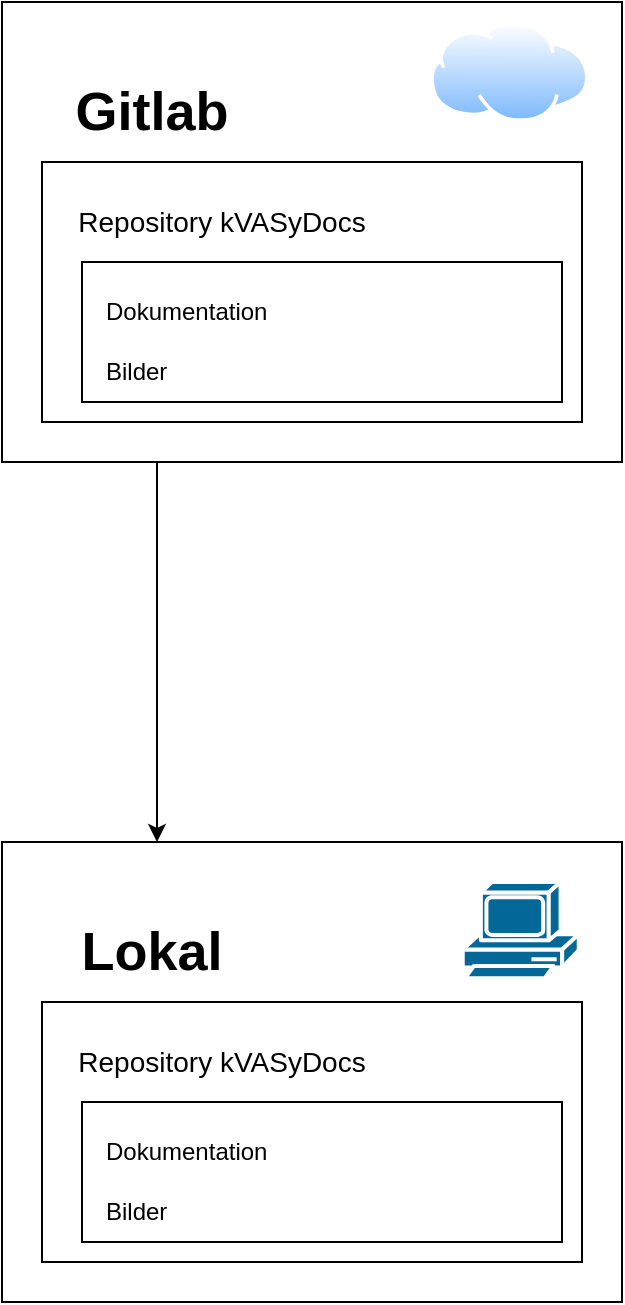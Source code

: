 <mxfile version="24.3.1" type="github">
  <diagram name="Seite-1" id="vcqKMgv1KcrrD5jzxx-M">
    <mxGraphModel dx="1434" dy="782" grid="1" gridSize="10" guides="1" tooltips="1" connect="1" arrows="1" fold="1" page="1" pageScale="1" pageWidth="827" pageHeight="1169" math="0" shadow="0">
      <root>
        <mxCell id="0" />
        <mxCell id="1" parent="0" />
        <mxCell id="1mA3XyTXjgU-cX_Zq_9W-1" value="" style="rounded=0;whiteSpace=wrap;html=1;" vertex="1" parent="1">
          <mxGeometry x="120" y="140" width="310" height="230" as="geometry" />
        </mxCell>
        <mxCell id="1mA3XyTXjgU-cX_Zq_9W-2" value="&lt;div&gt;&lt;b&gt;&lt;font style=&quot;font-size: 27px;&quot;&gt;Gitlab&lt;/font&gt;&lt;/b&gt;&lt;/div&gt;" style="text;html=1;align=center;verticalAlign=middle;whiteSpace=wrap;rounded=0;" vertex="1" parent="1">
          <mxGeometry x="130" y="170" width="130" height="50" as="geometry" />
        </mxCell>
        <mxCell id="1mA3XyTXjgU-cX_Zq_9W-3" value="" style="rounded=0;whiteSpace=wrap;html=1;" vertex="1" parent="1">
          <mxGeometry x="140" y="220" width="270" height="130" as="geometry" />
        </mxCell>
        <mxCell id="1mA3XyTXjgU-cX_Zq_9W-4" value="&lt;font style=&quot;font-size: 14px;&quot;&gt;Repository kVASyDocs&lt;/font&gt;" style="text;html=1;align=center;verticalAlign=middle;whiteSpace=wrap;rounded=0;" vertex="1" parent="1">
          <mxGeometry x="150" y="230" width="160" height="40" as="geometry" />
        </mxCell>
        <mxCell id="1mA3XyTXjgU-cX_Zq_9W-5" value="" style="rounded=0;whiteSpace=wrap;html=1;" vertex="1" parent="1">
          <mxGeometry x="160" y="270" width="240" height="70" as="geometry" />
        </mxCell>
        <mxCell id="1mA3XyTXjgU-cX_Zq_9W-6" value="&lt;div align=&quot;left&quot;&gt;Dokumentation&lt;/div&gt;" style="text;html=1;align=left;verticalAlign=middle;whiteSpace=wrap;rounded=0;" vertex="1" parent="1">
          <mxGeometry x="170" y="280" width="240" height="30" as="geometry" />
        </mxCell>
        <mxCell id="1mA3XyTXjgU-cX_Zq_9W-7" value="&lt;div align=&quot;left&quot;&gt;Bilder&lt;/div&gt;" style="text;html=1;align=left;verticalAlign=middle;whiteSpace=wrap;rounded=0;" vertex="1" parent="1">
          <mxGeometry x="170" y="310" width="240" height="30" as="geometry" />
        </mxCell>
        <mxCell id="1mA3XyTXjgU-cX_Zq_9W-9" value="" style="image;aspect=fixed;perimeter=ellipsePerimeter;html=1;align=center;shadow=0;dashed=0;spacingTop=3;image=img/lib/active_directory/internet_cloud.svg;" vertex="1" parent="1">
          <mxGeometry x="334" y="150" width="79.37" height="50" as="geometry" />
        </mxCell>
        <mxCell id="1mA3XyTXjgU-cX_Zq_9W-10" value="" style="rounded=0;whiteSpace=wrap;html=1;" vertex="1" parent="1">
          <mxGeometry x="120" y="560" width="310" height="230" as="geometry" />
        </mxCell>
        <mxCell id="1mA3XyTXjgU-cX_Zq_9W-11" value="&lt;font style=&quot;font-size: 27px;&quot;&gt;&lt;b&gt;&lt;font style=&quot;font-size: 27px;&quot;&gt;Lokal&lt;/font&gt;&lt;/b&gt;&lt;/font&gt;" style="text;html=1;align=center;verticalAlign=middle;whiteSpace=wrap;rounded=0;" vertex="1" parent="1">
          <mxGeometry x="130" y="590" width="130" height="50" as="geometry" />
        </mxCell>
        <mxCell id="1mA3XyTXjgU-cX_Zq_9W-12" value="" style="rounded=0;whiteSpace=wrap;html=1;" vertex="1" parent="1">
          <mxGeometry x="140" y="640" width="270" height="130" as="geometry" />
        </mxCell>
        <mxCell id="1mA3XyTXjgU-cX_Zq_9W-13" value="&lt;font style=&quot;font-size: 14px;&quot;&gt;Repository kVASyDocs&lt;/font&gt;" style="text;html=1;align=center;verticalAlign=middle;whiteSpace=wrap;rounded=0;" vertex="1" parent="1">
          <mxGeometry x="150" y="650" width="160" height="40" as="geometry" />
        </mxCell>
        <mxCell id="1mA3XyTXjgU-cX_Zq_9W-14" value="" style="rounded=0;whiteSpace=wrap;html=1;" vertex="1" parent="1">
          <mxGeometry x="160" y="690" width="240" height="70" as="geometry" />
        </mxCell>
        <mxCell id="1mA3XyTXjgU-cX_Zq_9W-15" value="&lt;div align=&quot;left&quot;&gt;Dokumentation&lt;/div&gt;" style="text;html=1;align=left;verticalAlign=middle;whiteSpace=wrap;rounded=0;" vertex="1" parent="1">
          <mxGeometry x="170" y="700" width="240" height="30" as="geometry" />
        </mxCell>
        <mxCell id="1mA3XyTXjgU-cX_Zq_9W-16" value="&lt;div align=&quot;left&quot;&gt;Bilder&lt;/div&gt;" style="text;html=1;align=left;verticalAlign=middle;whiteSpace=wrap;rounded=0;" vertex="1" parent="1">
          <mxGeometry x="170" y="730" width="240" height="30" as="geometry" />
        </mxCell>
        <mxCell id="1mA3XyTXjgU-cX_Zq_9W-8" value="" style="shape=mxgraph.cisco.computers_and_peripherals.pc;html=1;pointerEvents=1;dashed=0;fillColor=#036897;strokeColor=#ffffff;strokeWidth=2;verticalLabelPosition=bottom;verticalAlign=top;align=center;outlineConnect=0;" vertex="1" parent="1">
          <mxGeometry x="350.37" y="580" width="58" height="50" as="geometry" />
        </mxCell>
        <mxCell id="1mA3XyTXjgU-cX_Zq_9W-19" value="" style="endArrow=classic;html=1;rounded=0;exitX=0.25;exitY=1;exitDx=0;exitDy=0;entryX=0.25;entryY=0;entryDx=0;entryDy=0;" edge="1" parent="1" source="1mA3XyTXjgU-cX_Zq_9W-1" target="1mA3XyTXjgU-cX_Zq_9W-10">
          <mxGeometry width="50" height="50" relative="1" as="geometry">
            <mxPoint x="390" y="510" as="sourcePoint" />
            <mxPoint x="440" y="460" as="targetPoint" />
          </mxGeometry>
        </mxCell>
      </root>
    </mxGraphModel>
  </diagram>
</mxfile>
